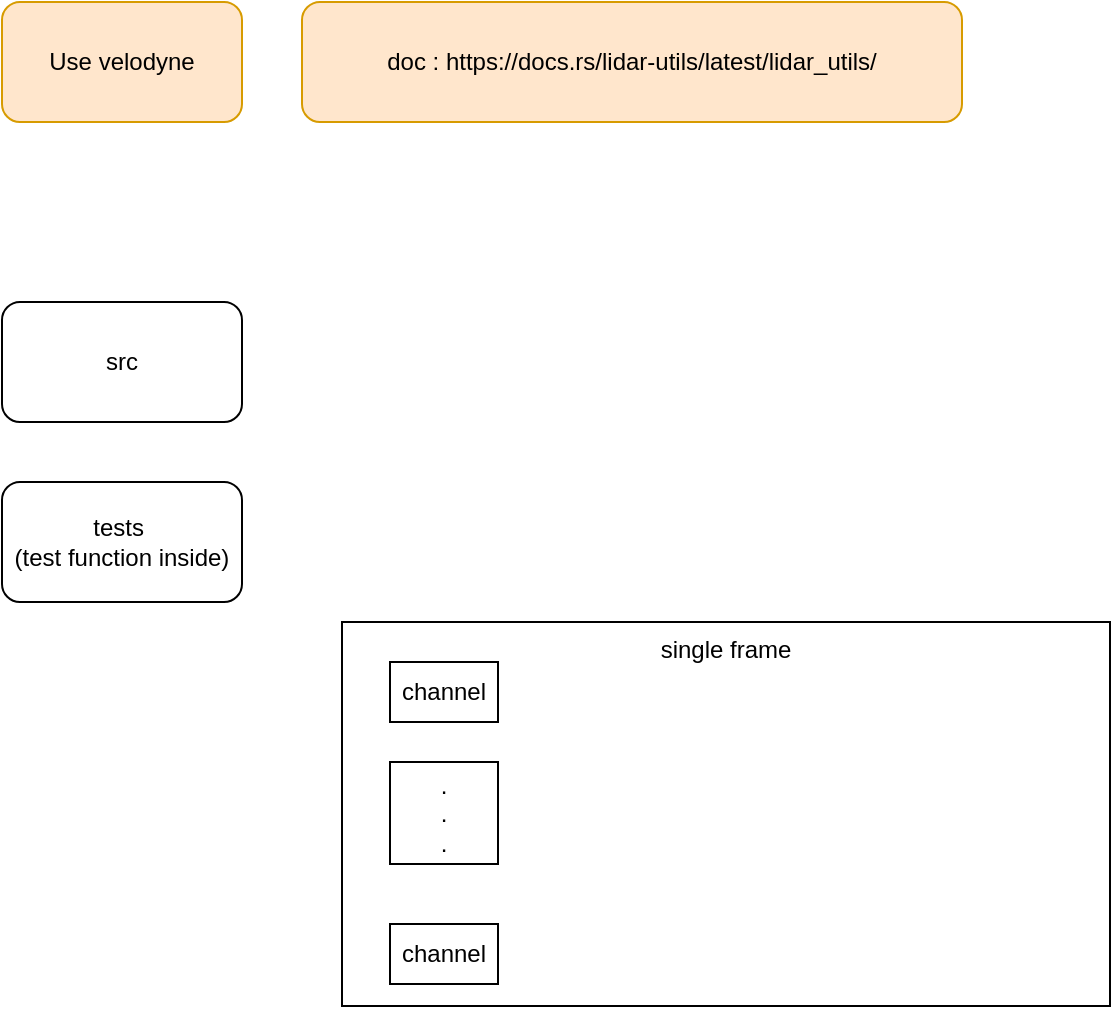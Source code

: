 <mxfile version="15.9.4" type="github">
  <diagram id="g9rVfQRId_UXP_9nCWD6" name="Page-1">
    <mxGraphModel dx="834" dy="1551" grid="1" gridSize="10" guides="1" tooltips="1" connect="1" arrows="1" fold="1" page="1" pageScale="1" pageWidth="827" pageHeight="1169" math="0" shadow="0">
      <root>
        <mxCell id="0" />
        <mxCell id="1" parent="0" />
        <mxCell id="2hSiSO6r-g4GhnsCLej8-1" value="tests&amp;nbsp;&lt;br&gt;(test function inside)" style="rounded=1;whiteSpace=wrap;html=1;" parent="1" vertex="1">
          <mxGeometry x="220" y="220" width="120" height="60" as="geometry" />
        </mxCell>
        <mxCell id="2hSiSO6r-g4GhnsCLej8-2" value="src" style="rounded=1;whiteSpace=wrap;html=1;" parent="1" vertex="1">
          <mxGeometry x="220" y="130" width="120" height="60" as="geometry" />
        </mxCell>
        <mxCell id="2hSiSO6r-g4GhnsCLej8-3" value="Use velodyne" style="rounded=1;whiteSpace=wrap;html=1;fillColor=#ffe6cc;strokeColor=#d79b00;" parent="1" vertex="1">
          <mxGeometry x="220" y="-20" width="120" height="60" as="geometry" />
        </mxCell>
        <mxCell id="2hSiSO6r-g4GhnsCLej8-4" value="doc :&amp;nbsp;https://docs.rs/lidar-utils/latest/lidar_utils/" style="rounded=1;whiteSpace=wrap;html=1;fillColor=#ffe6cc;strokeColor=#d79b00;" parent="1" vertex="1">
          <mxGeometry x="370" y="-20" width="330" height="60" as="geometry" />
        </mxCell>
        <mxCell id="_eqaHYVxHlZJ16gZmGbW-1" value="single frame" style="rounded=0;whiteSpace=wrap;html=1;verticalAlign=top;" vertex="1" parent="1">
          <mxGeometry x="390" y="290" width="384" height="192" as="geometry" />
        </mxCell>
        <mxCell id="_eqaHYVxHlZJ16gZmGbW-2" value="channel" style="rounded=0;whiteSpace=wrap;html=1;" vertex="1" parent="1">
          <mxGeometry x="414" y="441" width="54" height="30" as="geometry" />
        </mxCell>
        <mxCell id="_eqaHYVxHlZJ16gZmGbW-3" value="channel" style="rounded=0;whiteSpace=wrap;html=1;" vertex="1" parent="1">
          <mxGeometry x="414" y="310" width="54" height="30" as="geometry" />
        </mxCell>
        <mxCell id="_eqaHYVxHlZJ16gZmGbW-4" value=".&lt;br&gt;.&lt;br&gt;.&lt;br&gt;" style="rounded=0;whiteSpace=wrap;html=1;" vertex="1" parent="1">
          <mxGeometry x="414" y="360" width="54" height="51" as="geometry" />
        </mxCell>
      </root>
    </mxGraphModel>
  </diagram>
</mxfile>
